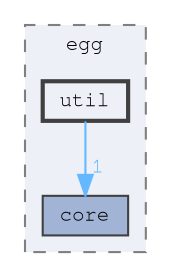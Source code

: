 digraph "source/egg/util"
{
 // LATEX_PDF_SIZE
  bgcolor="transparent";
  edge [fontname=FreeMono,fontsize=10,labelfontname=FreeMono,labelfontsize=10];
  node [fontname=FreeMono,fontsize=10,shape=box,height=0.2,width=0.4];
  compound=true
  subgraph clusterdir_dfa3dd376ef284b4fe91688c4c5b67ec {
    graph [ bgcolor="#edf0f7", pencolor="grey50", label="egg", fontname=FreeMono,fontsize=10 style="filled,dashed", URL="dir_dfa3dd376ef284b4fe91688c4c5b67ec.html",tooltip=""]
  dir_6b5970774031d87b0089cc8f859b8439 [label="core", fillcolor="#a2b4d6", color="grey25", style="filled", URL="dir_6b5970774031d87b0089cc8f859b8439.html",tooltip=""];
  dir_318446f512858a556f477d31fe0f33fa [label="util", fillcolor="#edf0f7", color="grey25", style="filled,bold", URL="dir_318446f512858a556f477d31fe0f33fa.html",tooltip=""];
  }
  dir_318446f512858a556f477d31fe0f33fa->dir_6b5970774031d87b0089cc8f859b8439 [headlabel="1", labeldistance=1.5 headhref="dir_000021_000001.html" color="steelblue1" fontcolor="steelblue1"];
}
